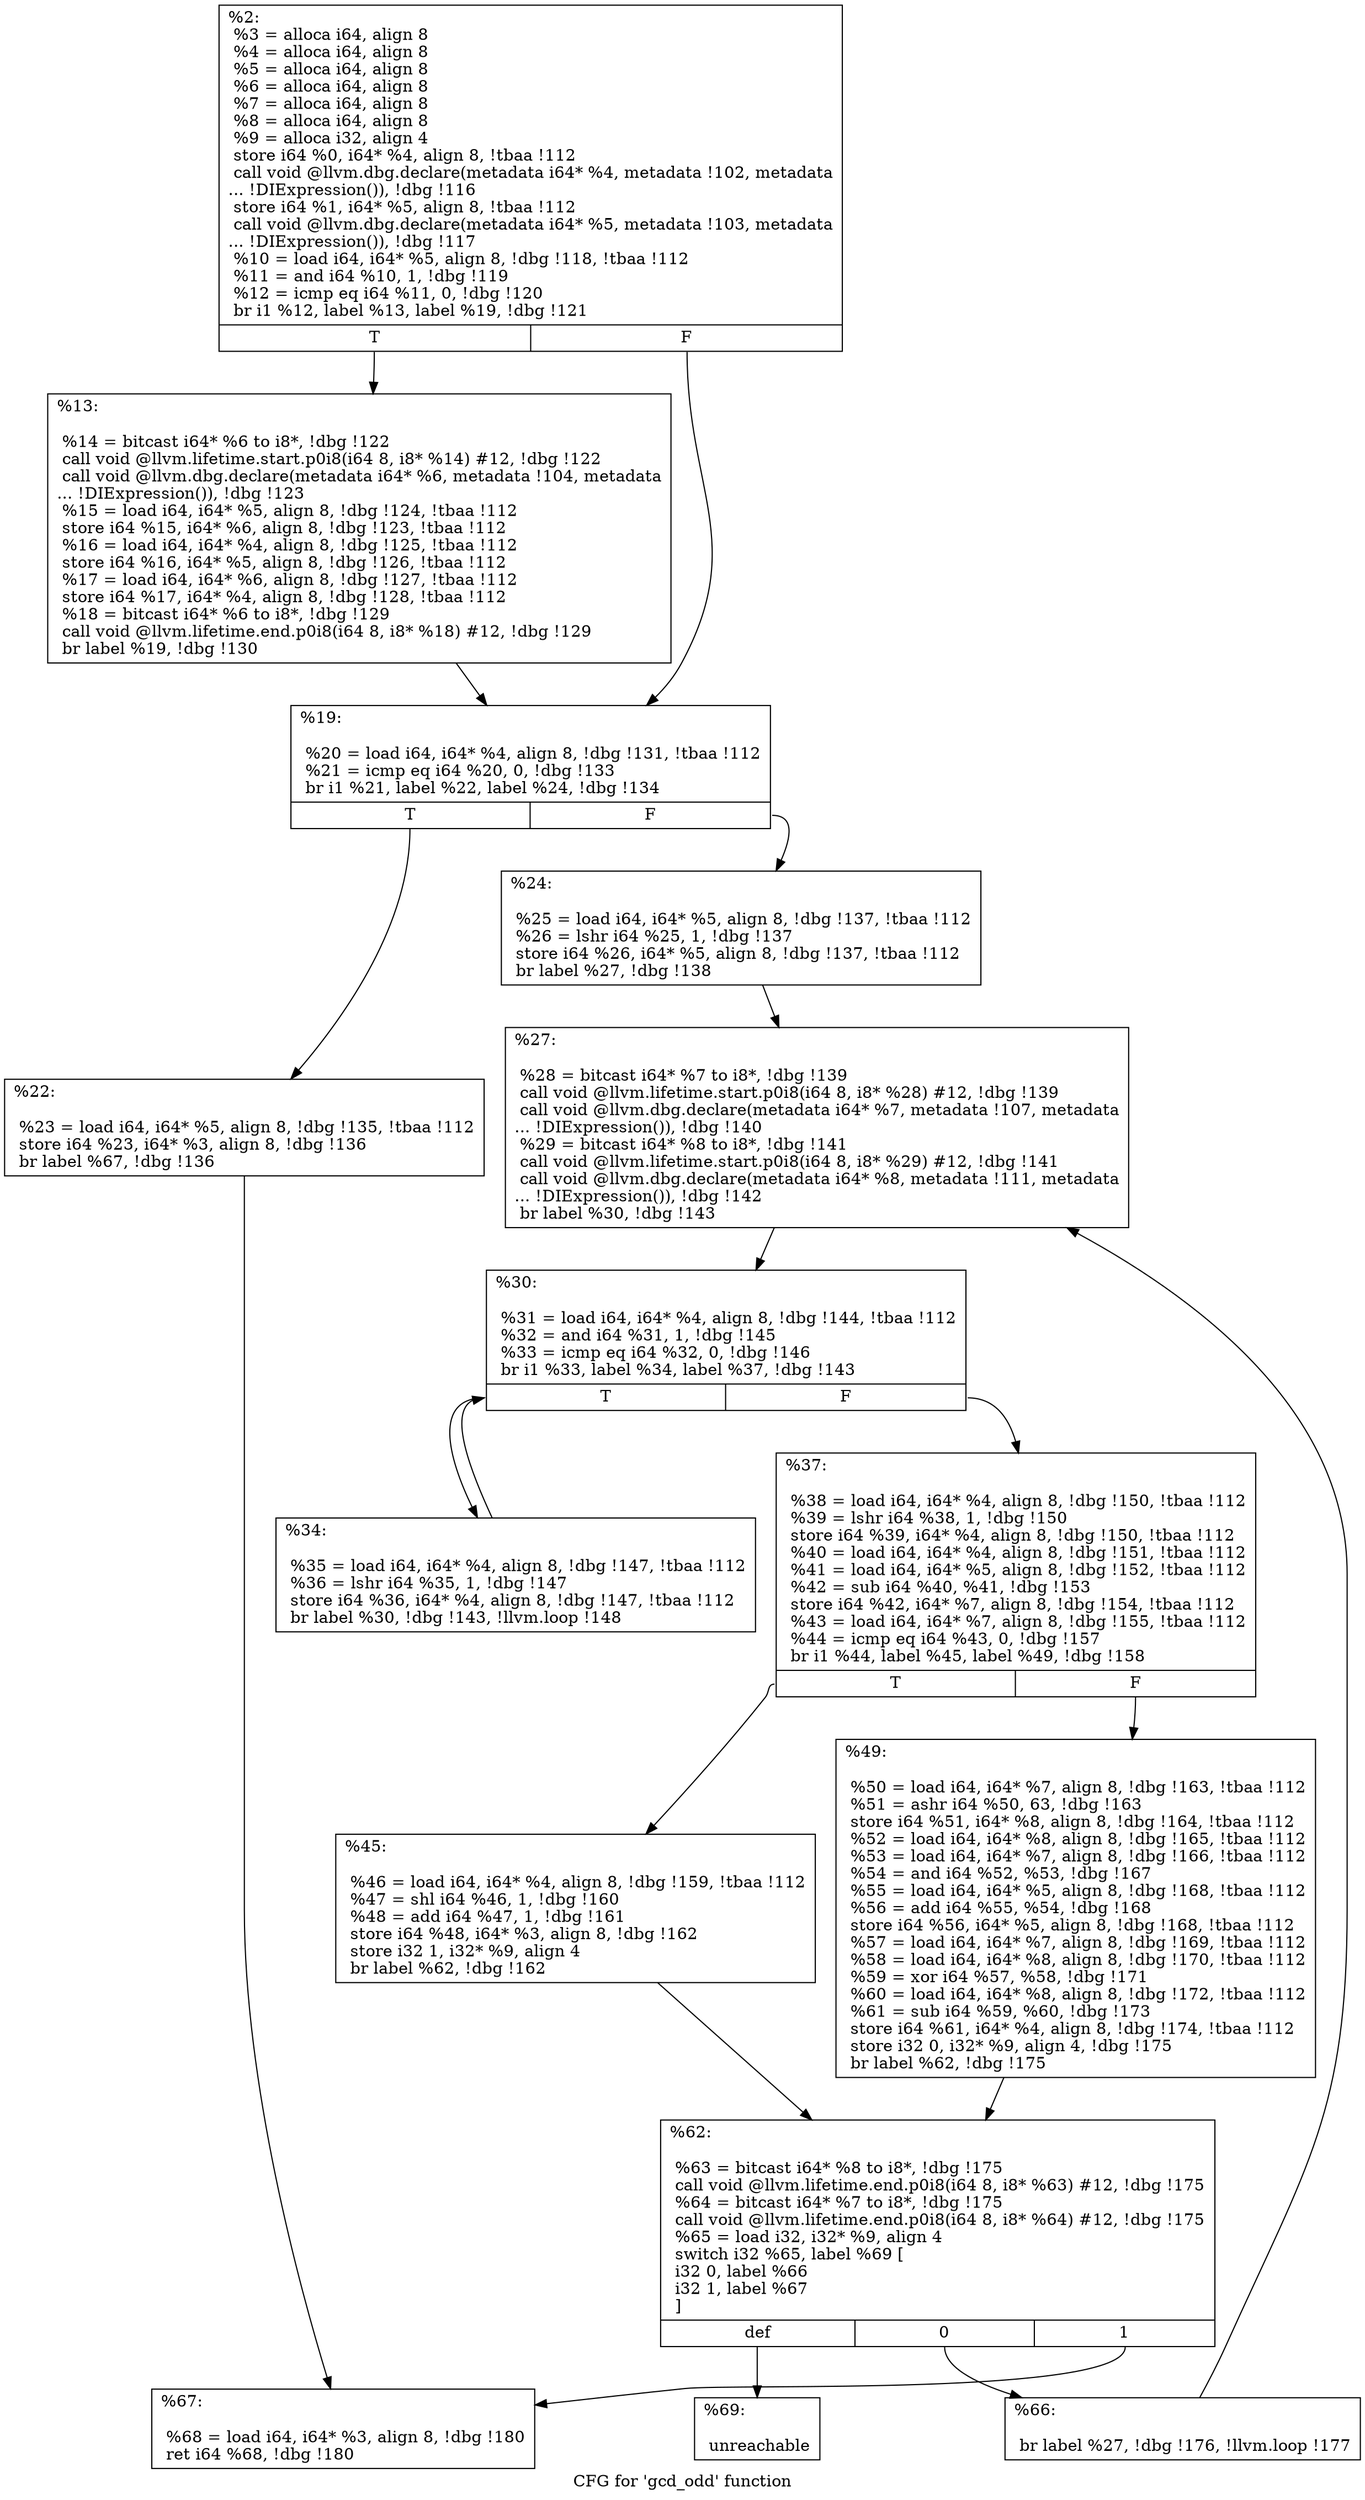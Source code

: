 digraph "CFG for 'gcd_odd' function" {
	label="CFG for 'gcd_odd' function";

	Node0x26448d0 [shape=record,label="{%2:\l  %3 = alloca i64, align 8\l  %4 = alloca i64, align 8\l  %5 = alloca i64, align 8\l  %6 = alloca i64, align 8\l  %7 = alloca i64, align 8\l  %8 = alloca i64, align 8\l  %9 = alloca i32, align 4\l  store i64 %0, i64* %4, align 8, !tbaa !112\l  call void @llvm.dbg.declare(metadata i64* %4, metadata !102, metadata\l... !DIExpression()), !dbg !116\l  store i64 %1, i64* %5, align 8, !tbaa !112\l  call void @llvm.dbg.declare(metadata i64* %5, metadata !103, metadata\l... !DIExpression()), !dbg !117\l  %10 = load i64, i64* %5, align 8, !dbg !118, !tbaa !112\l  %11 = and i64 %10, 1, !dbg !119\l  %12 = icmp eq i64 %11, 0, !dbg !120\l  br i1 %12, label %13, label %19, !dbg !121\l|{<s0>T|<s1>F}}"];
	Node0x26448d0:s0 -> Node0x2650710;
	Node0x26448d0:s1 -> Node0x2650760;
	Node0x2650710 [shape=record,label="{%13:\l\l  %14 = bitcast i64* %6 to i8*, !dbg !122\l  call void @llvm.lifetime.start.p0i8(i64 8, i8* %14) #12, !dbg !122\l  call void @llvm.dbg.declare(metadata i64* %6, metadata !104, metadata\l... !DIExpression()), !dbg !123\l  %15 = load i64, i64* %5, align 8, !dbg !124, !tbaa !112\l  store i64 %15, i64* %6, align 8, !dbg !123, !tbaa !112\l  %16 = load i64, i64* %4, align 8, !dbg !125, !tbaa !112\l  store i64 %16, i64* %5, align 8, !dbg !126, !tbaa !112\l  %17 = load i64, i64* %6, align 8, !dbg !127, !tbaa !112\l  store i64 %17, i64* %4, align 8, !dbg !128, !tbaa !112\l  %18 = bitcast i64* %6 to i8*, !dbg !129\l  call void @llvm.lifetime.end.p0i8(i64 8, i8* %18) #12, !dbg !129\l  br label %19, !dbg !130\l}"];
	Node0x2650710 -> Node0x2650760;
	Node0x2650760 [shape=record,label="{%19:\l\l  %20 = load i64, i64* %4, align 8, !dbg !131, !tbaa !112\l  %21 = icmp eq i64 %20, 0, !dbg !133\l  br i1 %21, label %22, label %24, !dbg !134\l|{<s0>T|<s1>F}}"];
	Node0x2650760:s0 -> Node0x26507b0;
	Node0x2650760:s1 -> Node0x2650800;
	Node0x26507b0 [shape=record,label="{%22:\l\l  %23 = load i64, i64* %5, align 8, !dbg !135, !tbaa !112\l  store i64 %23, i64* %3, align 8, !dbg !136\l  br label %67, !dbg !136\l}"];
	Node0x26507b0 -> Node0x2650ad0;
	Node0x2650800 [shape=record,label="{%24:\l\l  %25 = load i64, i64* %5, align 8, !dbg !137, !tbaa !112\l  %26 = lshr i64 %25, 1, !dbg !137\l  store i64 %26, i64* %5, align 8, !dbg !137, !tbaa !112\l  br label %27, !dbg !138\l}"];
	Node0x2650800 -> Node0x2650850;
	Node0x2650850 [shape=record,label="{%27:\l\l  %28 = bitcast i64* %7 to i8*, !dbg !139\l  call void @llvm.lifetime.start.p0i8(i64 8, i8* %28) #12, !dbg !139\l  call void @llvm.dbg.declare(metadata i64* %7, metadata !107, metadata\l... !DIExpression()), !dbg !140\l  %29 = bitcast i64* %8 to i8*, !dbg !141\l  call void @llvm.lifetime.start.p0i8(i64 8, i8* %29) #12, !dbg !141\l  call void @llvm.dbg.declare(metadata i64* %8, metadata !111, metadata\l... !DIExpression()), !dbg !142\l  br label %30, !dbg !143\l}"];
	Node0x2650850 -> Node0x26508a0;
	Node0x26508a0 [shape=record,label="{%30:\l\l  %31 = load i64, i64* %4, align 8, !dbg !144, !tbaa !112\l  %32 = and i64 %31, 1, !dbg !145\l  %33 = icmp eq i64 %32, 0, !dbg !146\l  br i1 %33, label %34, label %37, !dbg !143\l|{<s0>T|<s1>F}}"];
	Node0x26508a0:s0 -> Node0x26508f0;
	Node0x26508a0:s1 -> Node0x2650940;
	Node0x26508f0 [shape=record,label="{%34:\l\l  %35 = load i64, i64* %4, align 8, !dbg !147, !tbaa !112\l  %36 = lshr i64 %35, 1, !dbg !147\l  store i64 %36, i64* %4, align 8, !dbg !147, !tbaa !112\l  br label %30, !dbg !143, !llvm.loop !148\l}"];
	Node0x26508f0 -> Node0x26508a0;
	Node0x2650940 [shape=record,label="{%37:\l\l  %38 = load i64, i64* %4, align 8, !dbg !150, !tbaa !112\l  %39 = lshr i64 %38, 1, !dbg !150\l  store i64 %39, i64* %4, align 8, !dbg !150, !tbaa !112\l  %40 = load i64, i64* %4, align 8, !dbg !151, !tbaa !112\l  %41 = load i64, i64* %5, align 8, !dbg !152, !tbaa !112\l  %42 = sub i64 %40, %41, !dbg !153\l  store i64 %42, i64* %7, align 8, !dbg !154, !tbaa !112\l  %43 = load i64, i64* %7, align 8, !dbg !155, !tbaa !112\l  %44 = icmp eq i64 %43, 0, !dbg !157\l  br i1 %44, label %45, label %49, !dbg !158\l|{<s0>T|<s1>F}}"];
	Node0x2650940:s0 -> Node0x2650990;
	Node0x2650940:s1 -> Node0x26509e0;
	Node0x2650990 [shape=record,label="{%45:\l\l  %46 = load i64, i64* %4, align 8, !dbg !159, !tbaa !112\l  %47 = shl i64 %46, 1, !dbg !160\l  %48 = add i64 %47, 1, !dbg !161\l  store i64 %48, i64* %3, align 8, !dbg !162\l  store i32 1, i32* %9, align 4\l  br label %62, !dbg !162\l}"];
	Node0x2650990 -> Node0x2650a30;
	Node0x26509e0 [shape=record,label="{%49:\l\l  %50 = load i64, i64* %7, align 8, !dbg !163, !tbaa !112\l  %51 = ashr i64 %50, 63, !dbg !163\l  store i64 %51, i64* %8, align 8, !dbg !164, !tbaa !112\l  %52 = load i64, i64* %8, align 8, !dbg !165, !tbaa !112\l  %53 = load i64, i64* %7, align 8, !dbg !166, !tbaa !112\l  %54 = and i64 %52, %53, !dbg !167\l  %55 = load i64, i64* %5, align 8, !dbg !168, !tbaa !112\l  %56 = add i64 %55, %54, !dbg !168\l  store i64 %56, i64* %5, align 8, !dbg !168, !tbaa !112\l  %57 = load i64, i64* %7, align 8, !dbg !169, !tbaa !112\l  %58 = load i64, i64* %8, align 8, !dbg !170, !tbaa !112\l  %59 = xor i64 %57, %58, !dbg !171\l  %60 = load i64, i64* %8, align 8, !dbg !172, !tbaa !112\l  %61 = sub i64 %59, %60, !dbg !173\l  store i64 %61, i64* %4, align 8, !dbg !174, !tbaa !112\l  store i32 0, i32* %9, align 4, !dbg !175\l  br label %62, !dbg !175\l}"];
	Node0x26509e0 -> Node0x2650a30;
	Node0x2650a30 [shape=record,label="{%62:\l\l  %63 = bitcast i64* %8 to i8*, !dbg !175\l  call void @llvm.lifetime.end.p0i8(i64 8, i8* %63) #12, !dbg !175\l  %64 = bitcast i64* %7 to i8*, !dbg !175\l  call void @llvm.lifetime.end.p0i8(i64 8, i8* %64) #12, !dbg !175\l  %65 = load i32, i32* %9, align 4\l  switch i32 %65, label %69 [\l    i32 0, label %66\l    i32 1, label %67\l  ]\l|{<s0>def|<s1>0|<s2>1}}"];
	Node0x2650a30:s0 -> Node0x2650b20;
	Node0x2650a30:s1 -> Node0x2650a80;
	Node0x2650a30:s2 -> Node0x2650ad0;
	Node0x2650a80 [shape=record,label="{%66:\l\l  br label %27, !dbg !176, !llvm.loop !177\l}"];
	Node0x2650a80 -> Node0x2650850;
	Node0x2650ad0 [shape=record,label="{%67:\l\l  %68 = load i64, i64* %3, align 8, !dbg !180\l  ret i64 %68, !dbg !180\l}"];
	Node0x2650b20 [shape=record,label="{%69:\l\l  unreachable\l}"];
}
